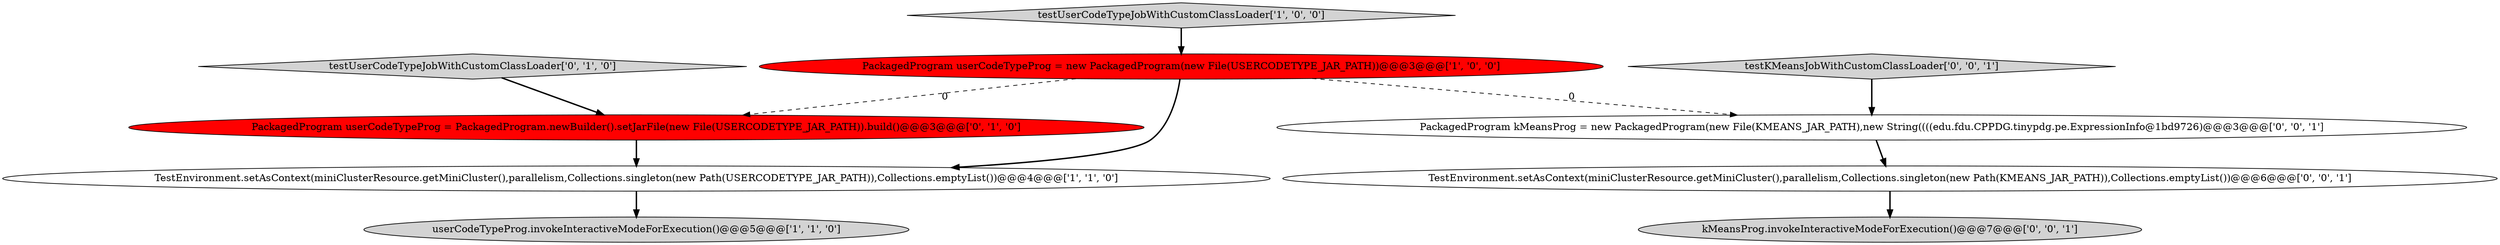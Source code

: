 digraph {
7 [style = filled, label = "kMeansProg.invokeInteractiveModeForExecution()@@@7@@@['0', '0', '1']", fillcolor = lightgray, shape = ellipse image = "AAA0AAABBB3BBB"];
5 [style = filled, label = "PackagedProgram userCodeTypeProg = PackagedProgram.newBuilder().setJarFile(new File(USERCODETYPE_JAR_PATH)).build()@@@3@@@['0', '1', '0']", fillcolor = red, shape = ellipse image = "AAA1AAABBB2BBB"];
9 [style = filled, label = "PackagedProgram kMeansProg = new PackagedProgram(new File(KMEANS_JAR_PATH),new String((((edu.fdu.CPPDG.tinypdg.pe.ExpressionInfo@1bd9726)@@@3@@@['0', '0', '1']", fillcolor = white, shape = ellipse image = "AAA0AAABBB3BBB"];
2 [style = filled, label = "testUserCodeTypeJobWithCustomClassLoader['1', '0', '0']", fillcolor = lightgray, shape = diamond image = "AAA0AAABBB1BBB"];
0 [style = filled, label = "TestEnvironment.setAsContext(miniClusterResource.getMiniCluster(),parallelism,Collections.singleton(new Path(USERCODETYPE_JAR_PATH)),Collections.emptyList())@@@4@@@['1', '1', '0']", fillcolor = white, shape = ellipse image = "AAA0AAABBB1BBB"];
3 [style = filled, label = "PackagedProgram userCodeTypeProg = new PackagedProgram(new File(USERCODETYPE_JAR_PATH))@@@3@@@['1', '0', '0']", fillcolor = red, shape = ellipse image = "AAA1AAABBB1BBB"];
8 [style = filled, label = "TestEnvironment.setAsContext(miniClusterResource.getMiniCluster(),parallelism,Collections.singleton(new Path(KMEANS_JAR_PATH)),Collections.emptyList())@@@6@@@['0', '0', '1']", fillcolor = white, shape = ellipse image = "AAA0AAABBB3BBB"];
4 [style = filled, label = "testUserCodeTypeJobWithCustomClassLoader['0', '1', '0']", fillcolor = lightgray, shape = diamond image = "AAA0AAABBB2BBB"];
6 [style = filled, label = "testKMeansJobWithCustomClassLoader['0', '0', '1']", fillcolor = lightgray, shape = diamond image = "AAA0AAABBB3BBB"];
1 [style = filled, label = "userCodeTypeProg.invokeInteractiveModeForExecution()@@@5@@@['1', '1', '0']", fillcolor = lightgray, shape = ellipse image = "AAA0AAABBB1BBB"];
8->7 [style = bold, label=""];
3->5 [style = dashed, label="0"];
6->9 [style = bold, label=""];
5->0 [style = bold, label=""];
3->9 [style = dashed, label="0"];
9->8 [style = bold, label=""];
4->5 [style = bold, label=""];
0->1 [style = bold, label=""];
3->0 [style = bold, label=""];
2->3 [style = bold, label=""];
}
